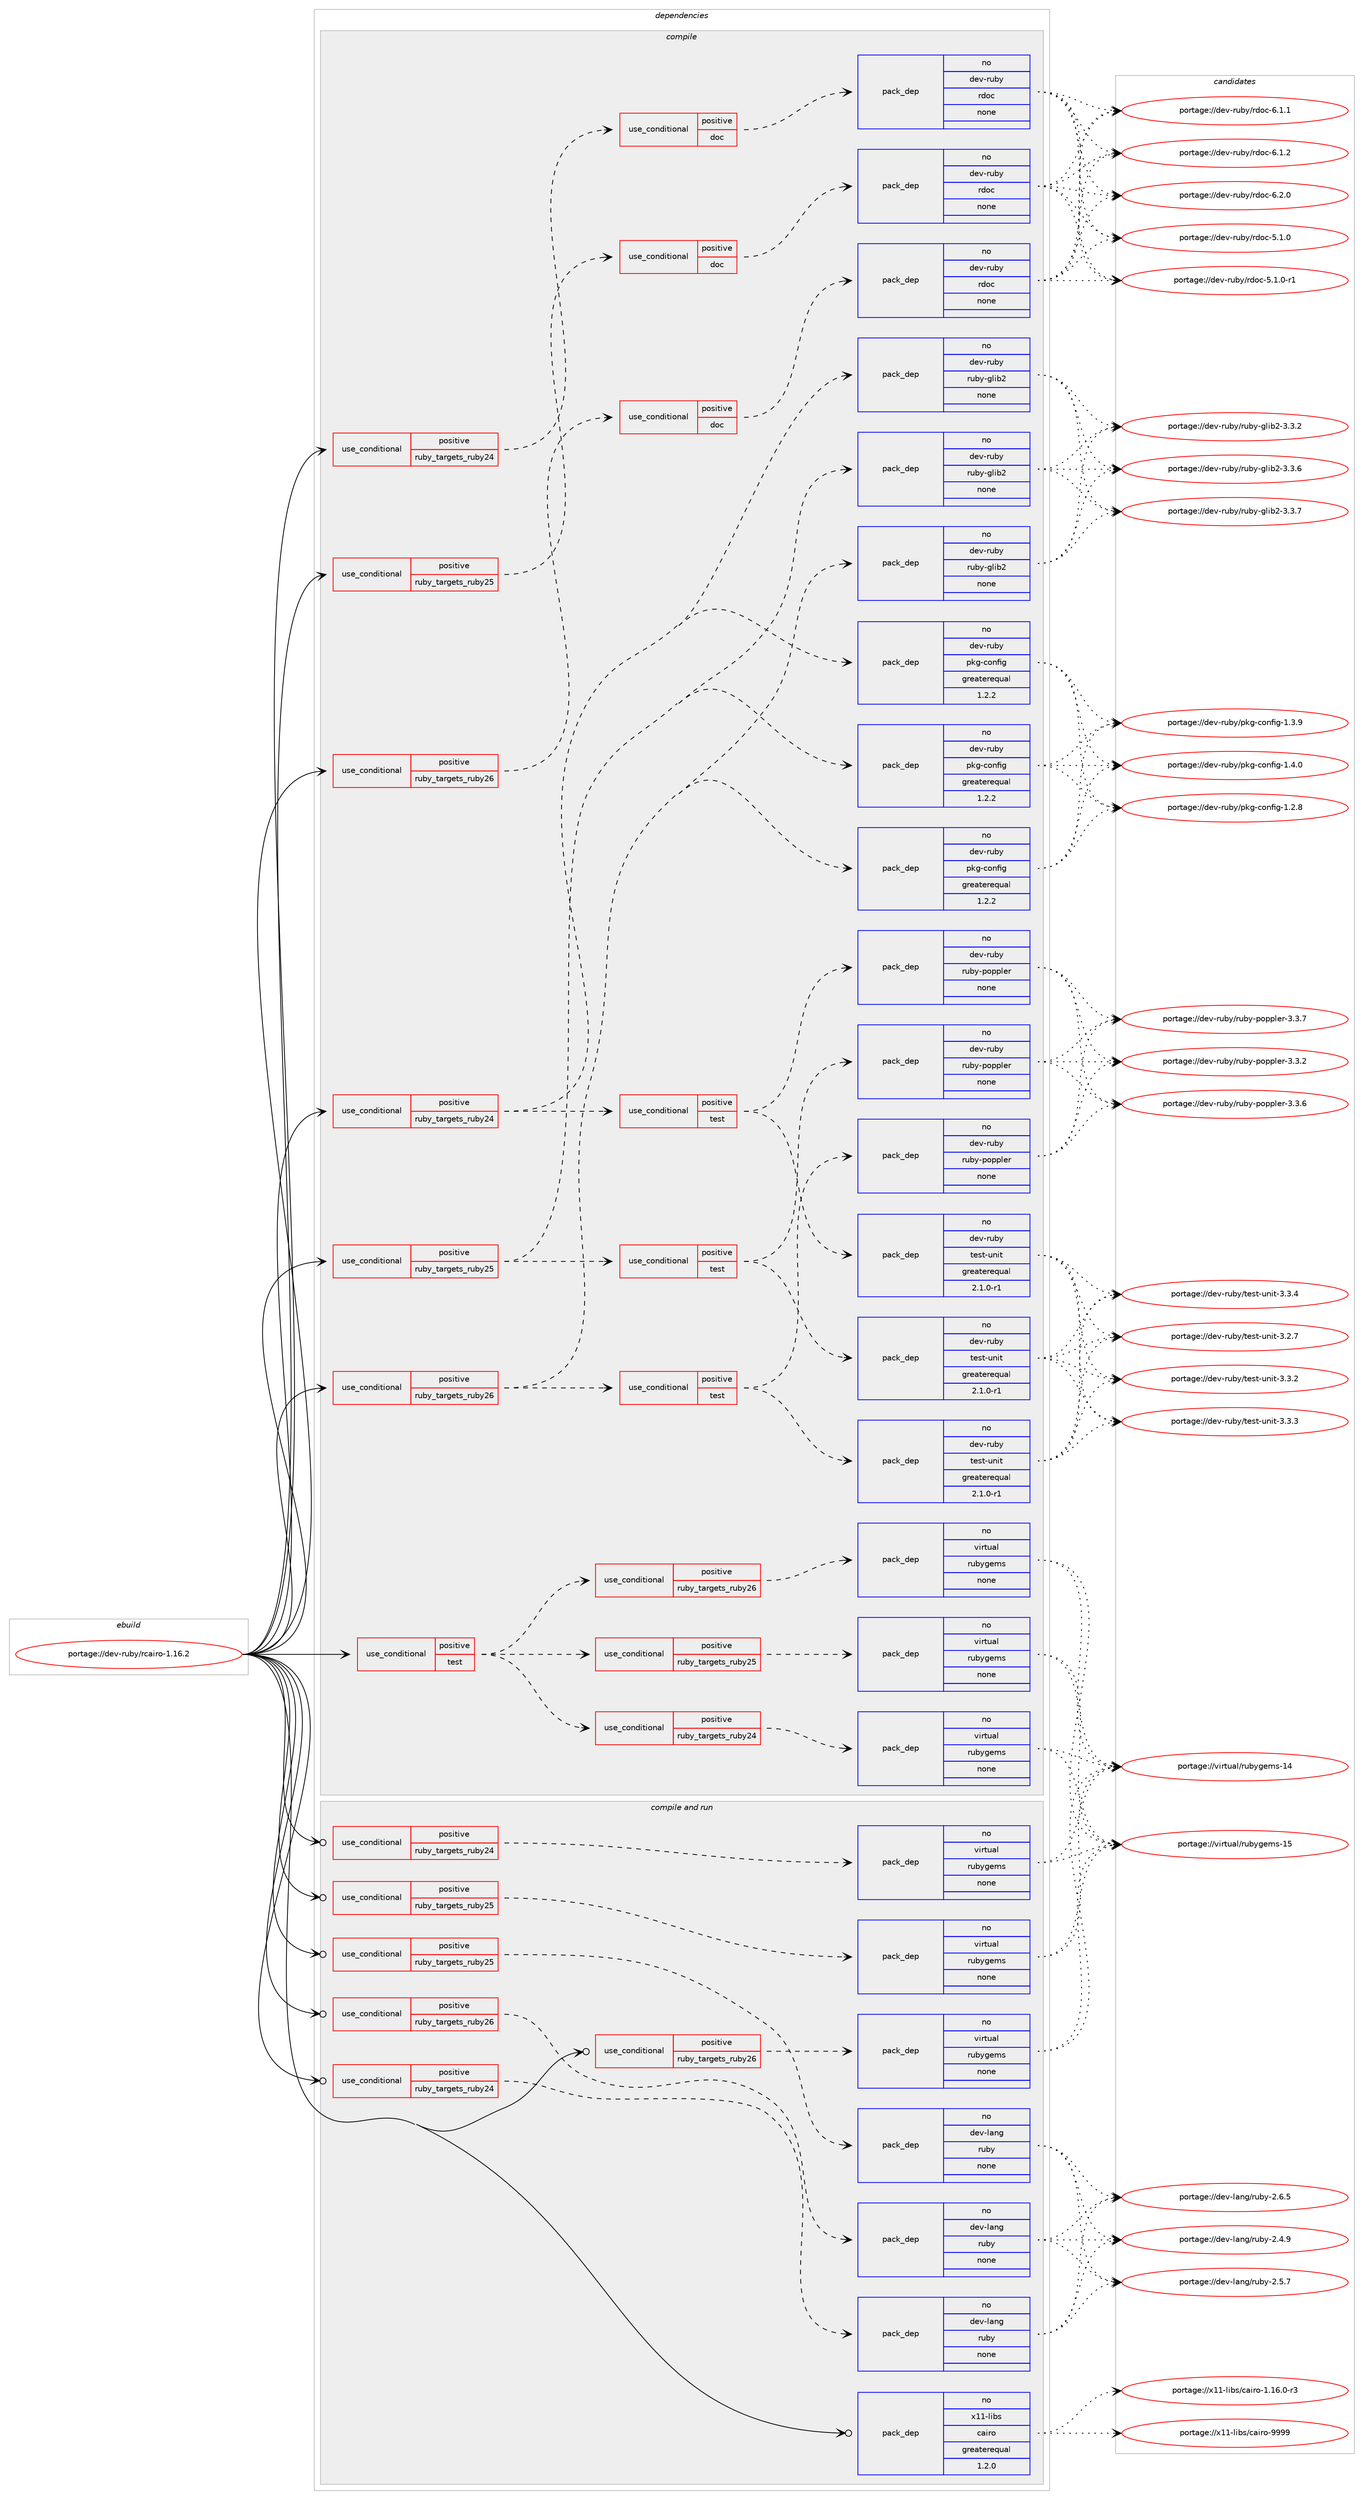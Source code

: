 digraph prolog {

# *************
# Graph options
# *************

newrank=true;
concentrate=true;
compound=true;
graph [rankdir=LR,fontname=Helvetica,fontsize=10,ranksep=1.5];#, ranksep=2.5, nodesep=0.2];
edge  [arrowhead=vee];
node  [fontname=Helvetica,fontsize=10];

# **********
# The ebuild
# **********

subgraph cluster_leftcol {
color=gray;
rank=same;
label=<<i>ebuild</i>>;
id [label="portage://dev-ruby/rcairo-1.16.2", color=red, width=4, href="../dev-ruby/rcairo-1.16.2.svg"];
}

# ****************
# The dependencies
# ****************

subgraph cluster_midcol {
color=gray;
label=<<i>dependencies</i>>;
subgraph cluster_compile {
fillcolor="#eeeeee";
style=filled;
label=<<i>compile</i>>;
subgraph cond60857 {
dependency237883 [label=<<TABLE BORDER="0" CELLBORDER="1" CELLSPACING="0" CELLPADDING="4"><TR><TD ROWSPAN="3" CELLPADDING="10">use_conditional</TD></TR><TR><TD>positive</TD></TR><TR><TD>ruby_targets_ruby24</TD></TR></TABLE>>, shape=none, color=red];
subgraph cond60858 {
dependency237884 [label=<<TABLE BORDER="0" CELLBORDER="1" CELLSPACING="0" CELLPADDING="4"><TR><TD ROWSPAN="3" CELLPADDING="10">use_conditional</TD></TR><TR><TD>positive</TD></TR><TR><TD>doc</TD></TR></TABLE>>, shape=none, color=red];
subgraph pack173481 {
dependency237885 [label=<<TABLE BORDER="0" CELLBORDER="1" CELLSPACING="0" CELLPADDING="4" WIDTH="220"><TR><TD ROWSPAN="6" CELLPADDING="30">pack_dep</TD></TR><TR><TD WIDTH="110">no</TD></TR><TR><TD>dev-ruby</TD></TR><TR><TD>rdoc</TD></TR><TR><TD>none</TD></TR><TR><TD></TD></TR></TABLE>>, shape=none, color=blue];
}
dependency237884:e -> dependency237885:w [weight=20,style="dashed",arrowhead="vee"];
}
dependency237883:e -> dependency237884:w [weight=20,style="dashed",arrowhead="vee"];
}
id:e -> dependency237883:w [weight=20,style="solid",arrowhead="vee"];
subgraph cond60859 {
dependency237886 [label=<<TABLE BORDER="0" CELLBORDER="1" CELLSPACING="0" CELLPADDING="4"><TR><TD ROWSPAN="3" CELLPADDING="10">use_conditional</TD></TR><TR><TD>positive</TD></TR><TR><TD>ruby_targets_ruby24</TD></TR></TABLE>>, shape=none, color=red];
subgraph pack173482 {
dependency237887 [label=<<TABLE BORDER="0" CELLBORDER="1" CELLSPACING="0" CELLPADDING="4" WIDTH="220"><TR><TD ROWSPAN="6" CELLPADDING="30">pack_dep</TD></TR><TR><TD WIDTH="110">no</TD></TR><TR><TD>dev-ruby</TD></TR><TR><TD>pkg-config</TD></TR><TR><TD>greaterequal</TD></TR><TR><TD>1.2.2</TD></TR></TABLE>>, shape=none, color=blue];
}
dependency237886:e -> dependency237887:w [weight=20,style="dashed",arrowhead="vee"];
subgraph pack173483 {
dependency237888 [label=<<TABLE BORDER="0" CELLBORDER="1" CELLSPACING="0" CELLPADDING="4" WIDTH="220"><TR><TD ROWSPAN="6" CELLPADDING="30">pack_dep</TD></TR><TR><TD WIDTH="110">no</TD></TR><TR><TD>dev-ruby</TD></TR><TR><TD>ruby-glib2</TD></TR><TR><TD>none</TD></TR><TR><TD></TD></TR></TABLE>>, shape=none, color=blue];
}
dependency237886:e -> dependency237888:w [weight=20,style="dashed",arrowhead="vee"];
subgraph cond60860 {
dependency237889 [label=<<TABLE BORDER="0" CELLBORDER="1" CELLSPACING="0" CELLPADDING="4"><TR><TD ROWSPAN="3" CELLPADDING="10">use_conditional</TD></TR><TR><TD>positive</TD></TR><TR><TD>test</TD></TR></TABLE>>, shape=none, color=red];
subgraph pack173484 {
dependency237890 [label=<<TABLE BORDER="0" CELLBORDER="1" CELLSPACING="0" CELLPADDING="4" WIDTH="220"><TR><TD ROWSPAN="6" CELLPADDING="30">pack_dep</TD></TR><TR><TD WIDTH="110">no</TD></TR><TR><TD>dev-ruby</TD></TR><TR><TD>test-unit</TD></TR><TR><TD>greaterequal</TD></TR><TR><TD>2.1.0-r1</TD></TR></TABLE>>, shape=none, color=blue];
}
dependency237889:e -> dependency237890:w [weight=20,style="dashed",arrowhead="vee"];
subgraph pack173485 {
dependency237891 [label=<<TABLE BORDER="0" CELLBORDER="1" CELLSPACING="0" CELLPADDING="4" WIDTH="220"><TR><TD ROWSPAN="6" CELLPADDING="30">pack_dep</TD></TR><TR><TD WIDTH="110">no</TD></TR><TR><TD>dev-ruby</TD></TR><TR><TD>ruby-poppler</TD></TR><TR><TD>none</TD></TR><TR><TD></TD></TR></TABLE>>, shape=none, color=blue];
}
dependency237889:e -> dependency237891:w [weight=20,style="dashed",arrowhead="vee"];
}
dependency237886:e -> dependency237889:w [weight=20,style="dashed",arrowhead="vee"];
}
id:e -> dependency237886:w [weight=20,style="solid",arrowhead="vee"];
subgraph cond60861 {
dependency237892 [label=<<TABLE BORDER="0" CELLBORDER="1" CELLSPACING="0" CELLPADDING="4"><TR><TD ROWSPAN="3" CELLPADDING="10">use_conditional</TD></TR><TR><TD>positive</TD></TR><TR><TD>ruby_targets_ruby25</TD></TR></TABLE>>, shape=none, color=red];
subgraph cond60862 {
dependency237893 [label=<<TABLE BORDER="0" CELLBORDER="1" CELLSPACING="0" CELLPADDING="4"><TR><TD ROWSPAN="3" CELLPADDING="10">use_conditional</TD></TR><TR><TD>positive</TD></TR><TR><TD>doc</TD></TR></TABLE>>, shape=none, color=red];
subgraph pack173486 {
dependency237894 [label=<<TABLE BORDER="0" CELLBORDER="1" CELLSPACING="0" CELLPADDING="4" WIDTH="220"><TR><TD ROWSPAN="6" CELLPADDING="30">pack_dep</TD></TR><TR><TD WIDTH="110">no</TD></TR><TR><TD>dev-ruby</TD></TR><TR><TD>rdoc</TD></TR><TR><TD>none</TD></TR><TR><TD></TD></TR></TABLE>>, shape=none, color=blue];
}
dependency237893:e -> dependency237894:w [weight=20,style="dashed",arrowhead="vee"];
}
dependency237892:e -> dependency237893:w [weight=20,style="dashed",arrowhead="vee"];
}
id:e -> dependency237892:w [weight=20,style="solid",arrowhead="vee"];
subgraph cond60863 {
dependency237895 [label=<<TABLE BORDER="0" CELLBORDER="1" CELLSPACING="0" CELLPADDING="4"><TR><TD ROWSPAN="3" CELLPADDING="10">use_conditional</TD></TR><TR><TD>positive</TD></TR><TR><TD>ruby_targets_ruby25</TD></TR></TABLE>>, shape=none, color=red];
subgraph pack173487 {
dependency237896 [label=<<TABLE BORDER="0" CELLBORDER="1" CELLSPACING="0" CELLPADDING="4" WIDTH="220"><TR><TD ROWSPAN="6" CELLPADDING="30">pack_dep</TD></TR><TR><TD WIDTH="110">no</TD></TR><TR><TD>dev-ruby</TD></TR><TR><TD>pkg-config</TD></TR><TR><TD>greaterequal</TD></TR><TR><TD>1.2.2</TD></TR></TABLE>>, shape=none, color=blue];
}
dependency237895:e -> dependency237896:w [weight=20,style="dashed",arrowhead="vee"];
subgraph pack173488 {
dependency237897 [label=<<TABLE BORDER="0" CELLBORDER="1" CELLSPACING="0" CELLPADDING="4" WIDTH="220"><TR><TD ROWSPAN="6" CELLPADDING="30">pack_dep</TD></TR><TR><TD WIDTH="110">no</TD></TR><TR><TD>dev-ruby</TD></TR><TR><TD>ruby-glib2</TD></TR><TR><TD>none</TD></TR><TR><TD></TD></TR></TABLE>>, shape=none, color=blue];
}
dependency237895:e -> dependency237897:w [weight=20,style="dashed",arrowhead="vee"];
subgraph cond60864 {
dependency237898 [label=<<TABLE BORDER="0" CELLBORDER="1" CELLSPACING="0" CELLPADDING="4"><TR><TD ROWSPAN="3" CELLPADDING="10">use_conditional</TD></TR><TR><TD>positive</TD></TR><TR><TD>test</TD></TR></TABLE>>, shape=none, color=red];
subgraph pack173489 {
dependency237899 [label=<<TABLE BORDER="0" CELLBORDER="1" CELLSPACING="0" CELLPADDING="4" WIDTH="220"><TR><TD ROWSPAN="6" CELLPADDING="30">pack_dep</TD></TR><TR><TD WIDTH="110">no</TD></TR><TR><TD>dev-ruby</TD></TR><TR><TD>test-unit</TD></TR><TR><TD>greaterequal</TD></TR><TR><TD>2.1.0-r1</TD></TR></TABLE>>, shape=none, color=blue];
}
dependency237898:e -> dependency237899:w [weight=20,style="dashed",arrowhead="vee"];
subgraph pack173490 {
dependency237900 [label=<<TABLE BORDER="0" CELLBORDER="1" CELLSPACING="0" CELLPADDING="4" WIDTH="220"><TR><TD ROWSPAN="6" CELLPADDING="30">pack_dep</TD></TR><TR><TD WIDTH="110">no</TD></TR><TR><TD>dev-ruby</TD></TR><TR><TD>ruby-poppler</TD></TR><TR><TD>none</TD></TR><TR><TD></TD></TR></TABLE>>, shape=none, color=blue];
}
dependency237898:e -> dependency237900:w [weight=20,style="dashed",arrowhead="vee"];
}
dependency237895:e -> dependency237898:w [weight=20,style="dashed",arrowhead="vee"];
}
id:e -> dependency237895:w [weight=20,style="solid",arrowhead="vee"];
subgraph cond60865 {
dependency237901 [label=<<TABLE BORDER="0" CELLBORDER="1" CELLSPACING="0" CELLPADDING="4"><TR><TD ROWSPAN="3" CELLPADDING="10">use_conditional</TD></TR><TR><TD>positive</TD></TR><TR><TD>ruby_targets_ruby26</TD></TR></TABLE>>, shape=none, color=red];
subgraph cond60866 {
dependency237902 [label=<<TABLE BORDER="0" CELLBORDER="1" CELLSPACING="0" CELLPADDING="4"><TR><TD ROWSPAN="3" CELLPADDING="10">use_conditional</TD></TR><TR><TD>positive</TD></TR><TR><TD>doc</TD></TR></TABLE>>, shape=none, color=red];
subgraph pack173491 {
dependency237903 [label=<<TABLE BORDER="0" CELLBORDER="1" CELLSPACING="0" CELLPADDING="4" WIDTH="220"><TR><TD ROWSPAN="6" CELLPADDING="30">pack_dep</TD></TR><TR><TD WIDTH="110">no</TD></TR><TR><TD>dev-ruby</TD></TR><TR><TD>rdoc</TD></TR><TR><TD>none</TD></TR><TR><TD></TD></TR></TABLE>>, shape=none, color=blue];
}
dependency237902:e -> dependency237903:w [weight=20,style="dashed",arrowhead="vee"];
}
dependency237901:e -> dependency237902:w [weight=20,style="dashed",arrowhead="vee"];
}
id:e -> dependency237901:w [weight=20,style="solid",arrowhead="vee"];
subgraph cond60867 {
dependency237904 [label=<<TABLE BORDER="0" CELLBORDER="1" CELLSPACING="0" CELLPADDING="4"><TR><TD ROWSPAN="3" CELLPADDING="10">use_conditional</TD></TR><TR><TD>positive</TD></TR><TR><TD>ruby_targets_ruby26</TD></TR></TABLE>>, shape=none, color=red];
subgraph pack173492 {
dependency237905 [label=<<TABLE BORDER="0" CELLBORDER="1" CELLSPACING="0" CELLPADDING="4" WIDTH="220"><TR><TD ROWSPAN="6" CELLPADDING="30">pack_dep</TD></TR><TR><TD WIDTH="110">no</TD></TR><TR><TD>dev-ruby</TD></TR><TR><TD>pkg-config</TD></TR><TR><TD>greaterequal</TD></TR><TR><TD>1.2.2</TD></TR></TABLE>>, shape=none, color=blue];
}
dependency237904:e -> dependency237905:w [weight=20,style="dashed",arrowhead="vee"];
subgraph pack173493 {
dependency237906 [label=<<TABLE BORDER="0" CELLBORDER="1" CELLSPACING="0" CELLPADDING="4" WIDTH="220"><TR><TD ROWSPAN="6" CELLPADDING="30">pack_dep</TD></TR><TR><TD WIDTH="110">no</TD></TR><TR><TD>dev-ruby</TD></TR><TR><TD>ruby-glib2</TD></TR><TR><TD>none</TD></TR><TR><TD></TD></TR></TABLE>>, shape=none, color=blue];
}
dependency237904:e -> dependency237906:w [weight=20,style="dashed",arrowhead="vee"];
subgraph cond60868 {
dependency237907 [label=<<TABLE BORDER="0" CELLBORDER="1" CELLSPACING="0" CELLPADDING="4"><TR><TD ROWSPAN="3" CELLPADDING="10">use_conditional</TD></TR><TR><TD>positive</TD></TR><TR><TD>test</TD></TR></TABLE>>, shape=none, color=red];
subgraph pack173494 {
dependency237908 [label=<<TABLE BORDER="0" CELLBORDER="1" CELLSPACING="0" CELLPADDING="4" WIDTH="220"><TR><TD ROWSPAN="6" CELLPADDING="30">pack_dep</TD></TR><TR><TD WIDTH="110">no</TD></TR><TR><TD>dev-ruby</TD></TR><TR><TD>test-unit</TD></TR><TR><TD>greaterequal</TD></TR><TR><TD>2.1.0-r1</TD></TR></TABLE>>, shape=none, color=blue];
}
dependency237907:e -> dependency237908:w [weight=20,style="dashed",arrowhead="vee"];
subgraph pack173495 {
dependency237909 [label=<<TABLE BORDER="0" CELLBORDER="1" CELLSPACING="0" CELLPADDING="4" WIDTH="220"><TR><TD ROWSPAN="6" CELLPADDING="30">pack_dep</TD></TR><TR><TD WIDTH="110">no</TD></TR><TR><TD>dev-ruby</TD></TR><TR><TD>ruby-poppler</TD></TR><TR><TD>none</TD></TR><TR><TD></TD></TR></TABLE>>, shape=none, color=blue];
}
dependency237907:e -> dependency237909:w [weight=20,style="dashed",arrowhead="vee"];
}
dependency237904:e -> dependency237907:w [weight=20,style="dashed",arrowhead="vee"];
}
id:e -> dependency237904:w [weight=20,style="solid",arrowhead="vee"];
subgraph cond60869 {
dependency237910 [label=<<TABLE BORDER="0" CELLBORDER="1" CELLSPACING="0" CELLPADDING="4"><TR><TD ROWSPAN="3" CELLPADDING="10">use_conditional</TD></TR><TR><TD>positive</TD></TR><TR><TD>test</TD></TR></TABLE>>, shape=none, color=red];
subgraph cond60870 {
dependency237911 [label=<<TABLE BORDER="0" CELLBORDER="1" CELLSPACING="0" CELLPADDING="4"><TR><TD ROWSPAN="3" CELLPADDING="10">use_conditional</TD></TR><TR><TD>positive</TD></TR><TR><TD>ruby_targets_ruby24</TD></TR></TABLE>>, shape=none, color=red];
subgraph pack173496 {
dependency237912 [label=<<TABLE BORDER="0" CELLBORDER="1" CELLSPACING="0" CELLPADDING="4" WIDTH="220"><TR><TD ROWSPAN="6" CELLPADDING="30">pack_dep</TD></TR><TR><TD WIDTH="110">no</TD></TR><TR><TD>virtual</TD></TR><TR><TD>rubygems</TD></TR><TR><TD>none</TD></TR><TR><TD></TD></TR></TABLE>>, shape=none, color=blue];
}
dependency237911:e -> dependency237912:w [weight=20,style="dashed",arrowhead="vee"];
}
dependency237910:e -> dependency237911:w [weight=20,style="dashed",arrowhead="vee"];
subgraph cond60871 {
dependency237913 [label=<<TABLE BORDER="0" CELLBORDER="1" CELLSPACING="0" CELLPADDING="4"><TR><TD ROWSPAN="3" CELLPADDING="10">use_conditional</TD></TR><TR><TD>positive</TD></TR><TR><TD>ruby_targets_ruby25</TD></TR></TABLE>>, shape=none, color=red];
subgraph pack173497 {
dependency237914 [label=<<TABLE BORDER="0" CELLBORDER="1" CELLSPACING="0" CELLPADDING="4" WIDTH="220"><TR><TD ROWSPAN="6" CELLPADDING="30">pack_dep</TD></TR><TR><TD WIDTH="110">no</TD></TR><TR><TD>virtual</TD></TR><TR><TD>rubygems</TD></TR><TR><TD>none</TD></TR><TR><TD></TD></TR></TABLE>>, shape=none, color=blue];
}
dependency237913:e -> dependency237914:w [weight=20,style="dashed",arrowhead="vee"];
}
dependency237910:e -> dependency237913:w [weight=20,style="dashed",arrowhead="vee"];
subgraph cond60872 {
dependency237915 [label=<<TABLE BORDER="0" CELLBORDER="1" CELLSPACING="0" CELLPADDING="4"><TR><TD ROWSPAN="3" CELLPADDING="10">use_conditional</TD></TR><TR><TD>positive</TD></TR><TR><TD>ruby_targets_ruby26</TD></TR></TABLE>>, shape=none, color=red];
subgraph pack173498 {
dependency237916 [label=<<TABLE BORDER="0" CELLBORDER="1" CELLSPACING="0" CELLPADDING="4" WIDTH="220"><TR><TD ROWSPAN="6" CELLPADDING="30">pack_dep</TD></TR><TR><TD WIDTH="110">no</TD></TR><TR><TD>virtual</TD></TR><TR><TD>rubygems</TD></TR><TR><TD>none</TD></TR><TR><TD></TD></TR></TABLE>>, shape=none, color=blue];
}
dependency237915:e -> dependency237916:w [weight=20,style="dashed",arrowhead="vee"];
}
dependency237910:e -> dependency237915:w [weight=20,style="dashed",arrowhead="vee"];
}
id:e -> dependency237910:w [weight=20,style="solid",arrowhead="vee"];
}
subgraph cluster_compileandrun {
fillcolor="#eeeeee";
style=filled;
label=<<i>compile and run</i>>;
subgraph cond60873 {
dependency237917 [label=<<TABLE BORDER="0" CELLBORDER="1" CELLSPACING="0" CELLPADDING="4"><TR><TD ROWSPAN="3" CELLPADDING="10">use_conditional</TD></TR><TR><TD>positive</TD></TR><TR><TD>ruby_targets_ruby24</TD></TR></TABLE>>, shape=none, color=red];
subgraph pack173499 {
dependency237918 [label=<<TABLE BORDER="0" CELLBORDER="1" CELLSPACING="0" CELLPADDING="4" WIDTH="220"><TR><TD ROWSPAN="6" CELLPADDING="30">pack_dep</TD></TR><TR><TD WIDTH="110">no</TD></TR><TR><TD>dev-lang</TD></TR><TR><TD>ruby</TD></TR><TR><TD>none</TD></TR><TR><TD></TD></TR></TABLE>>, shape=none, color=blue];
}
dependency237917:e -> dependency237918:w [weight=20,style="dashed",arrowhead="vee"];
}
id:e -> dependency237917:w [weight=20,style="solid",arrowhead="odotvee"];
subgraph cond60874 {
dependency237919 [label=<<TABLE BORDER="0" CELLBORDER="1" CELLSPACING="0" CELLPADDING="4"><TR><TD ROWSPAN="3" CELLPADDING="10">use_conditional</TD></TR><TR><TD>positive</TD></TR><TR><TD>ruby_targets_ruby24</TD></TR></TABLE>>, shape=none, color=red];
subgraph pack173500 {
dependency237920 [label=<<TABLE BORDER="0" CELLBORDER="1" CELLSPACING="0" CELLPADDING="4" WIDTH="220"><TR><TD ROWSPAN="6" CELLPADDING="30">pack_dep</TD></TR><TR><TD WIDTH="110">no</TD></TR><TR><TD>virtual</TD></TR><TR><TD>rubygems</TD></TR><TR><TD>none</TD></TR><TR><TD></TD></TR></TABLE>>, shape=none, color=blue];
}
dependency237919:e -> dependency237920:w [weight=20,style="dashed",arrowhead="vee"];
}
id:e -> dependency237919:w [weight=20,style="solid",arrowhead="odotvee"];
subgraph cond60875 {
dependency237921 [label=<<TABLE BORDER="0" CELLBORDER="1" CELLSPACING="0" CELLPADDING="4"><TR><TD ROWSPAN="3" CELLPADDING="10">use_conditional</TD></TR><TR><TD>positive</TD></TR><TR><TD>ruby_targets_ruby25</TD></TR></TABLE>>, shape=none, color=red];
subgraph pack173501 {
dependency237922 [label=<<TABLE BORDER="0" CELLBORDER="1" CELLSPACING="0" CELLPADDING="4" WIDTH="220"><TR><TD ROWSPAN="6" CELLPADDING="30">pack_dep</TD></TR><TR><TD WIDTH="110">no</TD></TR><TR><TD>dev-lang</TD></TR><TR><TD>ruby</TD></TR><TR><TD>none</TD></TR><TR><TD></TD></TR></TABLE>>, shape=none, color=blue];
}
dependency237921:e -> dependency237922:w [weight=20,style="dashed",arrowhead="vee"];
}
id:e -> dependency237921:w [weight=20,style="solid",arrowhead="odotvee"];
subgraph cond60876 {
dependency237923 [label=<<TABLE BORDER="0" CELLBORDER="1" CELLSPACING="0" CELLPADDING="4"><TR><TD ROWSPAN="3" CELLPADDING="10">use_conditional</TD></TR><TR><TD>positive</TD></TR><TR><TD>ruby_targets_ruby25</TD></TR></TABLE>>, shape=none, color=red];
subgraph pack173502 {
dependency237924 [label=<<TABLE BORDER="0" CELLBORDER="1" CELLSPACING="0" CELLPADDING="4" WIDTH="220"><TR><TD ROWSPAN="6" CELLPADDING="30">pack_dep</TD></TR><TR><TD WIDTH="110">no</TD></TR><TR><TD>virtual</TD></TR><TR><TD>rubygems</TD></TR><TR><TD>none</TD></TR><TR><TD></TD></TR></TABLE>>, shape=none, color=blue];
}
dependency237923:e -> dependency237924:w [weight=20,style="dashed",arrowhead="vee"];
}
id:e -> dependency237923:w [weight=20,style="solid",arrowhead="odotvee"];
subgraph cond60877 {
dependency237925 [label=<<TABLE BORDER="0" CELLBORDER="1" CELLSPACING="0" CELLPADDING="4"><TR><TD ROWSPAN="3" CELLPADDING="10">use_conditional</TD></TR><TR><TD>positive</TD></TR><TR><TD>ruby_targets_ruby26</TD></TR></TABLE>>, shape=none, color=red];
subgraph pack173503 {
dependency237926 [label=<<TABLE BORDER="0" CELLBORDER="1" CELLSPACING="0" CELLPADDING="4" WIDTH="220"><TR><TD ROWSPAN="6" CELLPADDING="30">pack_dep</TD></TR><TR><TD WIDTH="110">no</TD></TR><TR><TD>dev-lang</TD></TR><TR><TD>ruby</TD></TR><TR><TD>none</TD></TR><TR><TD></TD></TR></TABLE>>, shape=none, color=blue];
}
dependency237925:e -> dependency237926:w [weight=20,style="dashed",arrowhead="vee"];
}
id:e -> dependency237925:w [weight=20,style="solid",arrowhead="odotvee"];
subgraph cond60878 {
dependency237927 [label=<<TABLE BORDER="0" CELLBORDER="1" CELLSPACING="0" CELLPADDING="4"><TR><TD ROWSPAN="3" CELLPADDING="10">use_conditional</TD></TR><TR><TD>positive</TD></TR><TR><TD>ruby_targets_ruby26</TD></TR></TABLE>>, shape=none, color=red];
subgraph pack173504 {
dependency237928 [label=<<TABLE BORDER="0" CELLBORDER="1" CELLSPACING="0" CELLPADDING="4" WIDTH="220"><TR><TD ROWSPAN="6" CELLPADDING="30">pack_dep</TD></TR><TR><TD WIDTH="110">no</TD></TR><TR><TD>virtual</TD></TR><TR><TD>rubygems</TD></TR><TR><TD>none</TD></TR><TR><TD></TD></TR></TABLE>>, shape=none, color=blue];
}
dependency237927:e -> dependency237928:w [weight=20,style="dashed",arrowhead="vee"];
}
id:e -> dependency237927:w [weight=20,style="solid",arrowhead="odotvee"];
subgraph pack173505 {
dependency237929 [label=<<TABLE BORDER="0" CELLBORDER="1" CELLSPACING="0" CELLPADDING="4" WIDTH="220"><TR><TD ROWSPAN="6" CELLPADDING="30">pack_dep</TD></TR><TR><TD WIDTH="110">no</TD></TR><TR><TD>x11-libs</TD></TR><TR><TD>cairo</TD></TR><TR><TD>greaterequal</TD></TR><TR><TD>1.2.0</TD></TR></TABLE>>, shape=none, color=blue];
}
id:e -> dependency237929:w [weight=20,style="solid",arrowhead="odotvee"];
}
subgraph cluster_run {
fillcolor="#eeeeee";
style=filled;
label=<<i>run</i>>;
}
}

# **************
# The candidates
# **************

subgraph cluster_choices {
rank=same;
color=gray;
label=<<i>candidates</i>>;

subgraph choice173481 {
color=black;
nodesep=1;
choiceportage10010111845114117981214711410011199455346494648 [label="portage://dev-ruby/rdoc-5.1.0", color=red, width=4,href="../dev-ruby/rdoc-5.1.0.svg"];
choiceportage100101118451141179812147114100111994553464946484511449 [label="portage://dev-ruby/rdoc-5.1.0-r1", color=red, width=4,href="../dev-ruby/rdoc-5.1.0-r1.svg"];
choiceportage10010111845114117981214711410011199455446494649 [label="portage://dev-ruby/rdoc-6.1.1", color=red, width=4,href="../dev-ruby/rdoc-6.1.1.svg"];
choiceportage10010111845114117981214711410011199455446494650 [label="portage://dev-ruby/rdoc-6.1.2", color=red, width=4,href="../dev-ruby/rdoc-6.1.2.svg"];
choiceportage10010111845114117981214711410011199455446504648 [label="portage://dev-ruby/rdoc-6.2.0", color=red, width=4,href="../dev-ruby/rdoc-6.2.0.svg"];
dependency237885:e -> choiceportage10010111845114117981214711410011199455346494648:w [style=dotted,weight="100"];
dependency237885:e -> choiceportage100101118451141179812147114100111994553464946484511449:w [style=dotted,weight="100"];
dependency237885:e -> choiceportage10010111845114117981214711410011199455446494649:w [style=dotted,weight="100"];
dependency237885:e -> choiceportage10010111845114117981214711410011199455446494650:w [style=dotted,weight="100"];
dependency237885:e -> choiceportage10010111845114117981214711410011199455446504648:w [style=dotted,weight="100"];
}
subgraph choice173482 {
color=black;
nodesep=1;
choiceportage1001011184511411798121471121071034599111110102105103454946504656 [label="portage://dev-ruby/pkg-config-1.2.8", color=red, width=4,href="../dev-ruby/pkg-config-1.2.8.svg"];
choiceportage1001011184511411798121471121071034599111110102105103454946514657 [label="portage://dev-ruby/pkg-config-1.3.9", color=red, width=4,href="../dev-ruby/pkg-config-1.3.9.svg"];
choiceportage1001011184511411798121471121071034599111110102105103454946524648 [label="portage://dev-ruby/pkg-config-1.4.0", color=red, width=4,href="../dev-ruby/pkg-config-1.4.0.svg"];
dependency237887:e -> choiceportage1001011184511411798121471121071034599111110102105103454946504656:w [style=dotted,weight="100"];
dependency237887:e -> choiceportage1001011184511411798121471121071034599111110102105103454946514657:w [style=dotted,weight="100"];
dependency237887:e -> choiceportage1001011184511411798121471121071034599111110102105103454946524648:w [style=dotted,weight="100"];
}
subgraph choice173483 {
color=black;
nodesep=1;
choiceportage10010111845114117981214711411798121451031081059850455146514650 [label="portage://dev-ruby/ruby-glib2-3.3.2", color=red, width=4,href="../dev-ruby/ruby-glib2-3.3.2.svg"];
choiceportage10010111845114117981214711411798121451031081059850455146514654 [label="portage://dev-ruby/ruby-glib2-3.3.6", color=red, width=4,href="../dev-ruby/ruby-glib2-3.3.6.svg"];
choiceportage10010111845114117981214711411798121451031081059850455146514655 [label="portage://dev-ruby/ruby-glib2-3.3.7", color=red, width=4,href="../dev-ruby/ruby-glib2-3.3.7.svg"];
dependency237888:e -> choiceportage10010111845114117981214711411798121451031081059850455146514650:w [style=dotted,weight="100"];
dependency237888:e -> choiceportage10010111845114117981214711411798121451031081059850455146514654:w [style=dotted,weight="100"];
dependency237888:e -> choiceportage10010111845114117981214711411798121451031081059850455146514655:w [style=dotted,weight="100"];
}
subgraph choice173484 {
color=black;
nodesep=1;
choiceportage10010111845114117981214711610111511645117110105116455146504655 [label="portage://dev-ruby/test-unit-3.2.7", color=red, width=4,href="../dev-ruby/test-unit-3.2.7.svg"];
choiceportage10010111845114117981214711610111511645117110105116455146514650 [label="portage://dev-ruby/test-unit-3.3.2", color=red, width=4,href="../dev-ruby/test-unit-3.3.2.svg"];
choiceportage10010111845114117981214711610111511645117110105116455146514651 [label="portage://dev-ruby/test-unit-3.3.3", color=red, width=4,href="../dev-ruby/test-unit-3.3.3.svg"];
choiceportage10010111845114117981214711610111511645117110105116455146514652 [label="portage://dev-ruby/test-unit-3.3.4", color=red, width=4,href="../dev-ruby/test-unit-3.3.4.svg"];
dependency237890:e -> choiceportage10010111845114117981214711610111511645117110105116455146504655:w [style=dotted,weight="100"];
dependency237890:e -> choiceportage10010111845114117981214711610111511645117110105116455146514650:w [style=dotted,weight="100"];
dependency237890:e -> choiceportage10010111845114117981214711610111511645117110105116455146514651:w [style=dotted,weight="100"];
dependency237890:e -> choiceportage10010111845114117981214711610111511645117110105116455146514652:w [style=dotted,weight="100"];
}
subgraph choice173485 {
color=black;
nodesep=1;
choiceportage1001011184511411798121471141179812145112111112112108101114455146514650 [label="portage://dev-ruby/ruby-poppler-3.3.2", color=red, width=4,href="../dev-ruby/ruby-poppler-3.3.2.svg"];
choiceportage1001011184511411798121471141179812145112111112112108101114455146514654 [label="portage://dev-ruby/ruby-poppler-3.3.6", color=red, width=4,href="../dev-ruby/ruby-poppler-3.3.6.svg"];
choiceportage1001011184511411798121471141179812145112111112112108101114455146514655 [label="portage://dev-ruby/ruby-poppler-3.3.7", color=red, width=4,href="../dev-ruby/ruby-poppler-3.3.7.svg"];
dependency237891:e -> choiceportage1001011184511411798121471141179812145112111112112108101114455146514650:w [style=dotted,weight="100"];
dependency237891:e -> choiceportage1001011184511411798121471141179812145112111112112108101114455146514654:w [style=dotted,weight="100"];
dependency237891:e -> choiceportage1001011184511411798121471141179812145112111112112108101114455146514655:w [style=dotted,weight="100"];
}
subgraph choice173486 {
color=black;
nodesep=1;
choiceportage10010111845114117981214711410011199455346494648 [label="portage://dev-ruby/rdoc-5.1.0", color=red, width=4,href="../dev-ruby/rdoc-5.1.0.svg"];
choiceportage100101118451141179812147114100111994553464946484511449 [label="portage://dev-ruby/rdoc-5.1.0-r1", color=red, width=4,href="../dev-ruby/rdoc-5.1.0-r1.svg"];
choiceportage10010111845114117981214711410011199455446494649 [label="portage://dev-ruby/rdoc-6.1.1", color=red, width=4,href="../dev-ruby/rdoc-6.1.1.svg"];
choiceportage10010111845114117981214711410011199455446494650 [label="portage://dev-ruby/rdoc-6.1.2", color=red, width=4,href="../dev-ruby/rdoc-6.1.2.svg"];
choiceportage10010111845114117981214711410011199455446504648 [label="portage://dev-ruby/rdoc-6.2.0", color=red, width=4,href="../dev-ruby/rdoc-6.2.0.svg"];
dependency237894:e -> choiceportage10010111845114117981214711410011199455346494648:w [style=dotted,weight="100"];
dependency237894:e -> choiceportage100101118451141179812147114100111994553464946484511449:w [style=dotted,weight="100"];
dependency237894:e -> choiceportage10010111845114117981214711410011199455446494649:w [style=dotted,weight="100"];
dependency237894:e -> choiceportage10010111845114117981214711410011199455446494650:w [style=dotted,weight="100"];
dependency237894:e -> choiceportage10010111845114117981214711410011199455446504648:w [style=dotted,weight="100"];
}
subgraph choice173487 {
color=black;
nodesep=1;
choiceportage1001011184511411798121471121071034599111110102105103454946504656 [label="portage://dev-ruby/pkg-config-1.2.8", color=red, width=4,href="../dev-ruby/pkg-config-1.2.8.svg"];
choiceportage1001011184511411798121471121071034599111110102105103454946514657 [label="portage://dev-ruby/pkg-config-1.3.9", color=red, width=4,href="../dev-ruby/pkg-config-1.3.9.svg"];
choiceportage1001011184511411798121471121071034599111110102105103454946524648 [label="portage://dev-ruby/pkg-config-1.4.0", color=red, width=4,href="../dev-ruby/pkg-config-1.4.0.svg"];
dependency237896:e -> choiceportage1001011184511411798121471121071034599111110102105103454946504656:w [style=dotted,weight="100"];
dependency237896:e -> choiceportage1001011184511411798121471121071034599111110102105103454946514657:w [style=dotted,weight="100"];
dependency237896:e -> choiceportage1001011184511411798121471121071034599111110102105103454946524648:w [style=dotted,weight="100"];
}
subgraph choice173488 {
color=black;
nodesep=1;
choiceportage10010111845114117981214711411798121451031081059850455146514650 [label="portage://dev-ruby/ruby-glib2-3.3.2", color=red, width=4,href="../dev-ruby/ruby-glib2-3.3.2.svg"];
choiceportage10010111845114117981214711411798121451031081059850455146514654 [label="portage://dev-ruby/ruby-glib2-3.3.6", color=red, width=4,href="../dev-ruby/ruby-glib2-3.3.6.svg"];
choiceportage10010111845114117981214711411798121451031081059850455146514655 [label="portage://dev-ruby/ruby-glib2-3.3.7", color=red, width=4,href="../dev-ruby/ruby-glib2-3.3.7.svg"];
dependency237897:e -> choiceportage10010111845114117981214711411798121451031081059850455146514650:w [style=dotted,weight="100"];
dependency237897:e -> choiceportage10010111845114117981214711411798121451031081059850455146514654:w [style=dotted,weight="100"];
dependency237897:e -> choiceportage10010111845114117981214711411798121451031081059850455146514655:w [style=dotted,weight="100"];
}
subgraph choice173489 {
color=black;
nodesep=1;
choiceportage10010111845114117981214711610111511645117110105116455146504655 [label="portage://dev-ruby/test-unit-3.2.7", color=red, width=4,href="../dev-ruby/test-unit-3.2.7.svg"];
choiceportage10010111845114117981214711610111511645117110105116455146514650 [label="portage://dev-ruby/test-unit-3.3.2", color=red, width=4,href="../dev-ruby/test-unit-3.3.2.svg"];
choiceportage10010111845114117981214711610111511645117110105116455146514651 [label="portage://dev-ruby/test-unit-3.3.3", color=red, width=4,href="../dev-ruby/test-unit-3.3.3.svg"];
choiceportage10010111845114117981214711610111511645117110105116455146514652 [label="portage://dev-ruby/test-unit-3.3.4", color=red, width=4,href="../dev-ruby/test-unit-3.3.4.svg"];
dependency237899:e -> choiceportage10010111845114117981214711610111511645117110105116455146504655:w [style=dotted,weight="100"];
dependency237899:e -> choiceportage10010111845114117981214711610111511645117110105116455146514650:w [style=dotted,weight="100"];
dependency237899:e -> choiceportage10010111845114117981214711610111511645117110105116455146514651:w [style=dotted,weight="100"];
dependency237899:e -> choiceportage10010111845114117981214711610111511645117110105116455146514652:w [style=dotted,weight="100"];
}
subgraph choice173490 {
color=black;
nodesep=1;
choiceportage1001011184511411798121471141179812145112111112112108101114455146514650 [label="portage://dev-ruby/ruby-poppler-3.3.2", color=red, width=4,href="../dev-ruby/ruby-poppler-3.3.2.svg"];
choiceportage1001011184511411798121471141179812145112111112112108101114455146514654 [label="portage://dev-ruby/ruby-poppler-3.3.6", color=red, width=4,href="../dev-ruby/ruby-poppler-3.3.6.svg"];
choiceportage1001011184511411798121471141179812145112111112112108101114455146514655 [label="portage://dev-ruby/ruby-poppler-3.3.7", color=red, width=4,href="../dev-ruby/ruby-poppler-3.3.7.svg"];
dependency237900:e -> choiceportage1001011184511411798121471141179812145112111112112108101114455146514650:w [style=dotted,weight="100"];
dependency237900:e -> choiceportage1001011184511411798121471141179812145112111112112108101114455146514654:w [style=dotted,weight="100"];
dependency237900:e -> choiceportage1001011184511411798121471141179812145112111112112108101114455146514655:w [style=dotted,weight="100"];
}
subgraph choice173491 {
color=black;
nodesep=1;
choiceportage10010111845114117981214711410011199455346494648 [label="portage://dev-ruby/rdoc-5.1.0", color=red, width=4,href="../dev-ruby/rdoc-5.1.0.svg"];
choiceportage100101118451141179812147114100111994553464946484511449 [label="portage://dev-ruby/rdoc-5.1.0-r1", color=red, width=4,href="../dev-ruby/rdoc-5.1.0-r1.svg"];
choiceportage10010111845114117981214711410011199455446494649 [label="portage://dev-ruby/rdoc-6.1.1", color=red, width=4,href="../dev-ruby/rdoc-6.1.1.svg"];
choiceportage10010111845114117981214711410011199455446494650 [label="portage://dev-ruby/rdoc-6.1.2", color=red, width=4,href="../dev-ruby/rdoc-6.1.2.svg"];
choiceportage10010111845114117981214711410011199455446504648 [label="portage://dev-ruby/rdoc-6.2.0", color=red, width=4,href="../dev-ruby/rdoc-6.2.0.svg"];
dependency237903:e -> choiceportage10010111845114117981214711410011199455346494648:w [style=dotted,weight="100"];
dependency237903:e -> choiceportage100101118451141179812147114100111994553464946484511449:w [style=dotted,weight="100"];
dependency237903:e -> choiceportage10010111845114117981214711410011199455446494649:w [style=dotted,weight="100"];
dependency237903:e -> choiceportage10010111845114117981214711410011199455446494650:w [style=dotted,weight="100"];
dependency237903:e -> choiceportage10010111845114117981214711410011199455446504648:w [style=dotted,weight="100"];
}
subgraph choice173492 {
color=black;
nodesep=1;
choiceportage1001011184511411798121471121071034599111110102105103454946504656 [label="portage://dev-ruby/pkg-config-1.2.8", color=red, width=4,href="../dev-ruby/pkg-config-1.2.8.svg"];
choiceportage1001011184511411798121471121071034599111110102105103454946514657 [label="portage://dev-ruby/pkg-config-1.3.9", color=red, width=4,href="../dev-ruby/pkg-config-1.3.9.svg"];
choiceportage1001011184511411798121471121071034599111110102105103454946524648 [label="portage://dev-ruby/pkg-config-1.4.0", color=red, width=4,href="../dev-ruby/pkg-config-1.4.0.svg"];
dependency237905:e -> choiceportage1001011184511411798121471121071034599111110102105103454946504656:w [style=dotted,weight="100"];
dependency237905:e -> choiceportage1001011184511411798121471121071034599111110102105103454946514657:w [style=dotted,weight="100"];
dependency237905:e -> choiceportage1001011184511411798121471121071034599111110102105103454946524648:w [style=dotted,weight="100"];
}
subgraph choice173493 {
color=black;
nodesep=1;
choiceportage10010111845114117981214711411798121451031081059850455146514650 [label="portage://dev-ruby/ruby-glib2-3.3.2", color=red, width=4,href="../dev-ruby/ruby-glib2-3.3.2.svg"];
choiceportage10010111845114117981214711411798121451031081059850455146514654 [label="portage://dev-ruby/ruby-glib2-3.3.6", color=red, width=4,href="../dev-ruby/ruby-glib2-3.3.6.svg"];
choiceportage10010111845114117981214711411798121451031081059850455146514655 [label="portage://dev-ruby/ruby-glib2-3.3.7", color=red, width=4,href="../dev-ruby/ruby-glib2-3.3.7.svg"];
dependency237906:e -> choiceportage10010111845114117981214711411798121451031081059850455146514650:w [style=dotted,weight="100"];
dependency237906:e -> choiceportage10010111845114117981214711411798121451031081059850455146514654:w [style=dotted,weight="100"];
dependency237906:e -> choiceportage10010111845114117981214711411798121451031081059850455146514655:w [style=dotted,weight="100"];
}
subgraph choice173494 {
color=black;
nodesep=1;
choiceportage10010111845114117981214711610111511645117110105116455146504655 [label="portage://dev-ruby/test-unit-3.2.7", color=red, width=4,href="../dev-ruby/test-unit-3.2.7.svg"];
choiceportage10010111845114117981214711610111511645117110105116455146514650 [label="portage://dev-ruby/test-unit-3.3.2", color=red, width=4,href="../dev-ruby/test-unit-3.3.2.svg"];
choiceportage10010111845114117981214711610111511645117110105116455146514651 [label="portage://dev-ruby/test-unit-3.3.3", color=red, width=4,href="../dev-ruby/test-unit-3.3.3.svg"];
choiceportage10010111845114117981214711610111511645117110105116455146514652 [label="portage://dev-ruby/test-unit-3.3.4", color=red, width=4,href="../dev-ruby/test-unit-3.3.4.svg"];
dependency237908:e -> choiceportage10010111845114117981214711610111511645117110105116455146504655:w [style=dotted,weight="100"];
dependency237908:e -> choiceportage10010111845114117981214711610111511645117110105116455146514650:w [style=dotted,weight="100"];
dependency237908:e -> choiceportage10010111845114117981214711610111511645117110105116455146514651:w [style=dotted,weight="100"];
dependency237908:e -> choiceportage10010111845114117981214711610111511645117110105116455146514652:w [style=dotted,weight="100"];
}
subgraph choice173495 {
color=black;
nodesep=1;
choiceportage1001011184511411798121471141179812145112111112112108101114455146514650 [label="portage://dev-ruby/ruby-poppler-3.3.2", color=red, width=4,href="../dev-ruby/ruby-poppler-3.3.2.svg"];
choiceportage1001011184511411798121471141179812145112111112112108101114455146514654 [label="portage://dev-ruby/ruby-poppler-3.3.6", color=red, width=4,href="../dev-ruby/ruby-poppler-3.3.6.svg"];
choiceportage1001011184511411798121471141179812145112111112112108101114455146514655 [label="portage://dev-ruby/ruby-poppler-3.3.7", color=red, width=4,href="../dev-ruby/ruby-poppler-3.3.7.svg"];
dependency237909:e -> choiceportage1001011184511411798121471141179812145112111112112108101114455146514650:w [style=dotted,weight="100"];
dependency237909:e -> choiceportage1001011184511411798121471141179812145112111112112108101114455146514654:w [style=dotted,weight="100"];
dependency237909:e -> choiceportage1001011184511411798121471141179812145112111112112108101114455146514655:w [style=dotted,weight="100"];
}
subgraph choice173496 {
color=black;
nodesep=1;
choiceportage118105114116117971084711411798121103101109115454952 [label="portage://virtual/rubygems-14", color=red, width=4,href="../virtual/rubygems-14.svg"];
choiceportage118105114116117971084711411798121103101109115454953 [label="portage://virtual/rubygems-15", color=red, width=4,href="../virtual/rubygems-15.svg"];
dependency237912:e -> choiceportage118105114116117971084711411798121103101109115454952:w [style=dotted,weight="100"];
dependency237912:e -> choiceportage118105114116117971084711411798121103101109115454953:w [style=dotted,weight="100"];
}
subgraph choice173497 {
color=black;
nodesep=1;
choiceportage118105114116117971084711411798121103101109115454952 [label="portage://virtual/rubygems-14", color=red, width=4,href="../virtual/rubygems-14.svg"];
choiceportage118105114116117971084711411798121103101109115454953 [label="portage://virtual/rubygems-15", color=red, width=4,href="../virtual/rubygems-15.svg"];
dependency237914:e -> choiceportage118105114116117971084711411798121103101109115454952:w [style=dotted,weight="100"];
dependency237914:e -> choiceportage118105114116117971084711411798121103101109115454953:w [style=dotted,weight="100"];
}
subgraph choice173498 {
color=black;
nodesep=1;
choiceportage118105114116117971084711411798121103101109115454952 [label="portage://virtual/rubygems-14", color=red, width=4,href="../virtual/rubygems-14.svg"];
choiceportage118105114116117971084711411798121103101109115454953 [label="portage://virtual/rubygems-15", color=red, width=4,href="../virtual/rubygems-15.svg"];
dependency237916:e -> choiceportage118105114116117971084711411798121103101109115454952:w [style=dotted,weight="100"];
dependency237916:e -> choiceportage118105114116117971084711411798121103101109115454953:w [style=dotted,weight="100"];
}
subgraph choice173499 {
color=black;
nodesep=1;
choiceportage10010111845108971101034711411798121455046524657 [label="portage://dev-lang/ruby-2.4.9", color=red, width=4,href="../dev-lang/ruby-2.4.9.svg"];
choiceportage10010111845108971101034711411798121455046534655 [label="portage://dev-lang/ruby-2.5.7", color=red, width=4,href="../dev-lang/ruby-2.5.7.svg"];
choiceportage10010111845108971101034711411798121455046544653 [label="portage://dev-lang/ruby-2.6.5", color=red, width=4,href="../dev-lang/ruby-2.6.5.svg"];
dependency237918:e -> choiceportage10010111845108971101034711411798121455046524657:w [style=dotted,weight="100"];
dependency237918:e -> choiceportage10010111845108971101034711411798121455046534655:w [style=dotted,weight="100"];
dependency237918:e -> choiceportage10010111845108971101034711411798121455046544653:w [style=dotted,weight="100"];
}
subgraph choice173500 {
color=black;
nodesep=1;
choiceportage118105114116117971084711411798121103101109115454952 [label="portage://virtual/rubygems-14", color=red, width=4,href="../virtual/rubygems-14.svg"];
choiceportage118105114116117971084711411798121103101109115454953 [label="portage://virtual/rubygems-15", color=red, width=4,href="../virtual/rubygems-15.svg"];
dependency237920:e -> choiceportage118105114116117971084711411798121103101109115454952:w [style=dotted,weight="100"];
dependency237920:e -> choiceportage118105114116117971084711411798121103101109115454953:w [style=dotted,weight="100"];
}
subgraph choice173501 {
color=black;
nodesep=1;
choiceportage10010111845108971101034711411798121455046524657 [label="portage://dev-lang/ruby-2.4.9", color=red, width=4,href="../dev-lang/ruby-2.4.9.svg"];
choiceportage10010111845108971101034711411798121455046534655 [label="portage://dev-lang/ruby-2.5.7", color=red, width=4,href="../dev-lang/ruby-2.5.7.svg"];
choiceportage10010111845108971101034711411798121455046544653 [label="portage://dev-lang/ruby-2.6.5", color=red, width=4,href="../dev-lang/ruby-2.6.5.svg"];
dependency237922:e -> choiceportage10010111845108971101034711411798121455046524657:w [style=dotted,weight="100"];
dependency237922:e -> choiceportage10010111845108971101034711411798121455046534655:w [style=dotted,weight="100"];
dependency237922:e -> choiceportage10010111845108971101034711411798121455046544653:w [style=dotted,weight="100"];
}
subgraph choice173502 {
color=black;
nodesep=1;
choiceportage118105114116117971084711411798121103101109115454952 [label="portage://virtual/rubygems-14", color=red, width=4,href="../virtual/rubygems-14.svg"];
choiceportage118105114116117971084711411798121103101109115454953 [label="portage://virtual/rubygems-15", color=red, width=4,href="../virtual/rubygems-15.svg"];
dependency237924:e -> choiceportage118105114116117971084711411798121103101109115454952:w [style=dotted,weight="100"];
dependency237924:e -> choiceportage118105114116117971084711411798121103101109115454953:w [style=dotted,weight="100"];
}
subgraph choice173503 {
color=black;
nodesep=1;
choiceportage10010111845108971101034711411798121455046524657 [label="portage://dev-lang/ruby-2.4.9", color=red, width=4,href="../dev-lang/ruby-2.4.9.svg"];
choiceportage10010111845108971101034711411798121455046534655 [label="portage://dev-lang/ruby-2.5.7", color=red, width=4,href="../dev-lang/ruby-2.5.7.svg"];
choiceportage10010111845108971101034711411798121455046544653 [label="portage://dev-lang/ruby-2.6.5", color=red, width=4,href="../dev-lang/ruby-2.6.5.svg"];
dependency237926:e -> choiceportage10010111845108971101034711411798121455046524657:w [style=dotted,weight="100"];
dependency237926:e -> choiceportage10010111845108971101034711411798121455046534655:w [style=dotted,weight="100"];
dependency237926:e -> choiceportage10010111845108971101034711411798121455046544653:w [style=dotted,weight="100"];
}
subgraph choice173504 {
color=black;
nodesep=1;
choiceportage118105114116117971084711411798121103101109115454952 [label="portage://virtual/rubygems-14", color=red, width=4,href="../virtual/rubygems-14.svg"];
choiceportage118105114116117971084711411798121103101109115454953 [label="portage://virtual/rubygems-15", color=red, width=4,href="../virtual/rubygems-15.svg"];
dependency237928:e -> choiceportage118105114116117971084711411798121103101109115454952:w [style=dotted,weight="100"];
dependency237928:e -> choiceportage118105114116117971084711411798121103101109115454953:w [style=dotted,weight="100"];
}
subgraph choice173505 {
color=black;
nodesep=1;
choiceportage12049494510810598115479997105114111454946495446484511451 [label="portage://x11-libs/cairo-1.16.0-r3", color=red, width=4,href="../x11-libs/cairo-1.16.0-r3.svg"];
choiceportage120494945108105981154799971051141114557575757 [label="portage://x11-libs/cairo-9999", color=red, width=4,href="../x11-libs/cairo-9999.svg"];
dependency237929:e -> choiceportage12049494510810598115479997105114111454946495446484511451:w [style=dotted,weight="100"];
dependency237929:e -> choiceportage120494945108105981154799971051141114557575757:w [style=dotted,weight="100"];
}
}

}
